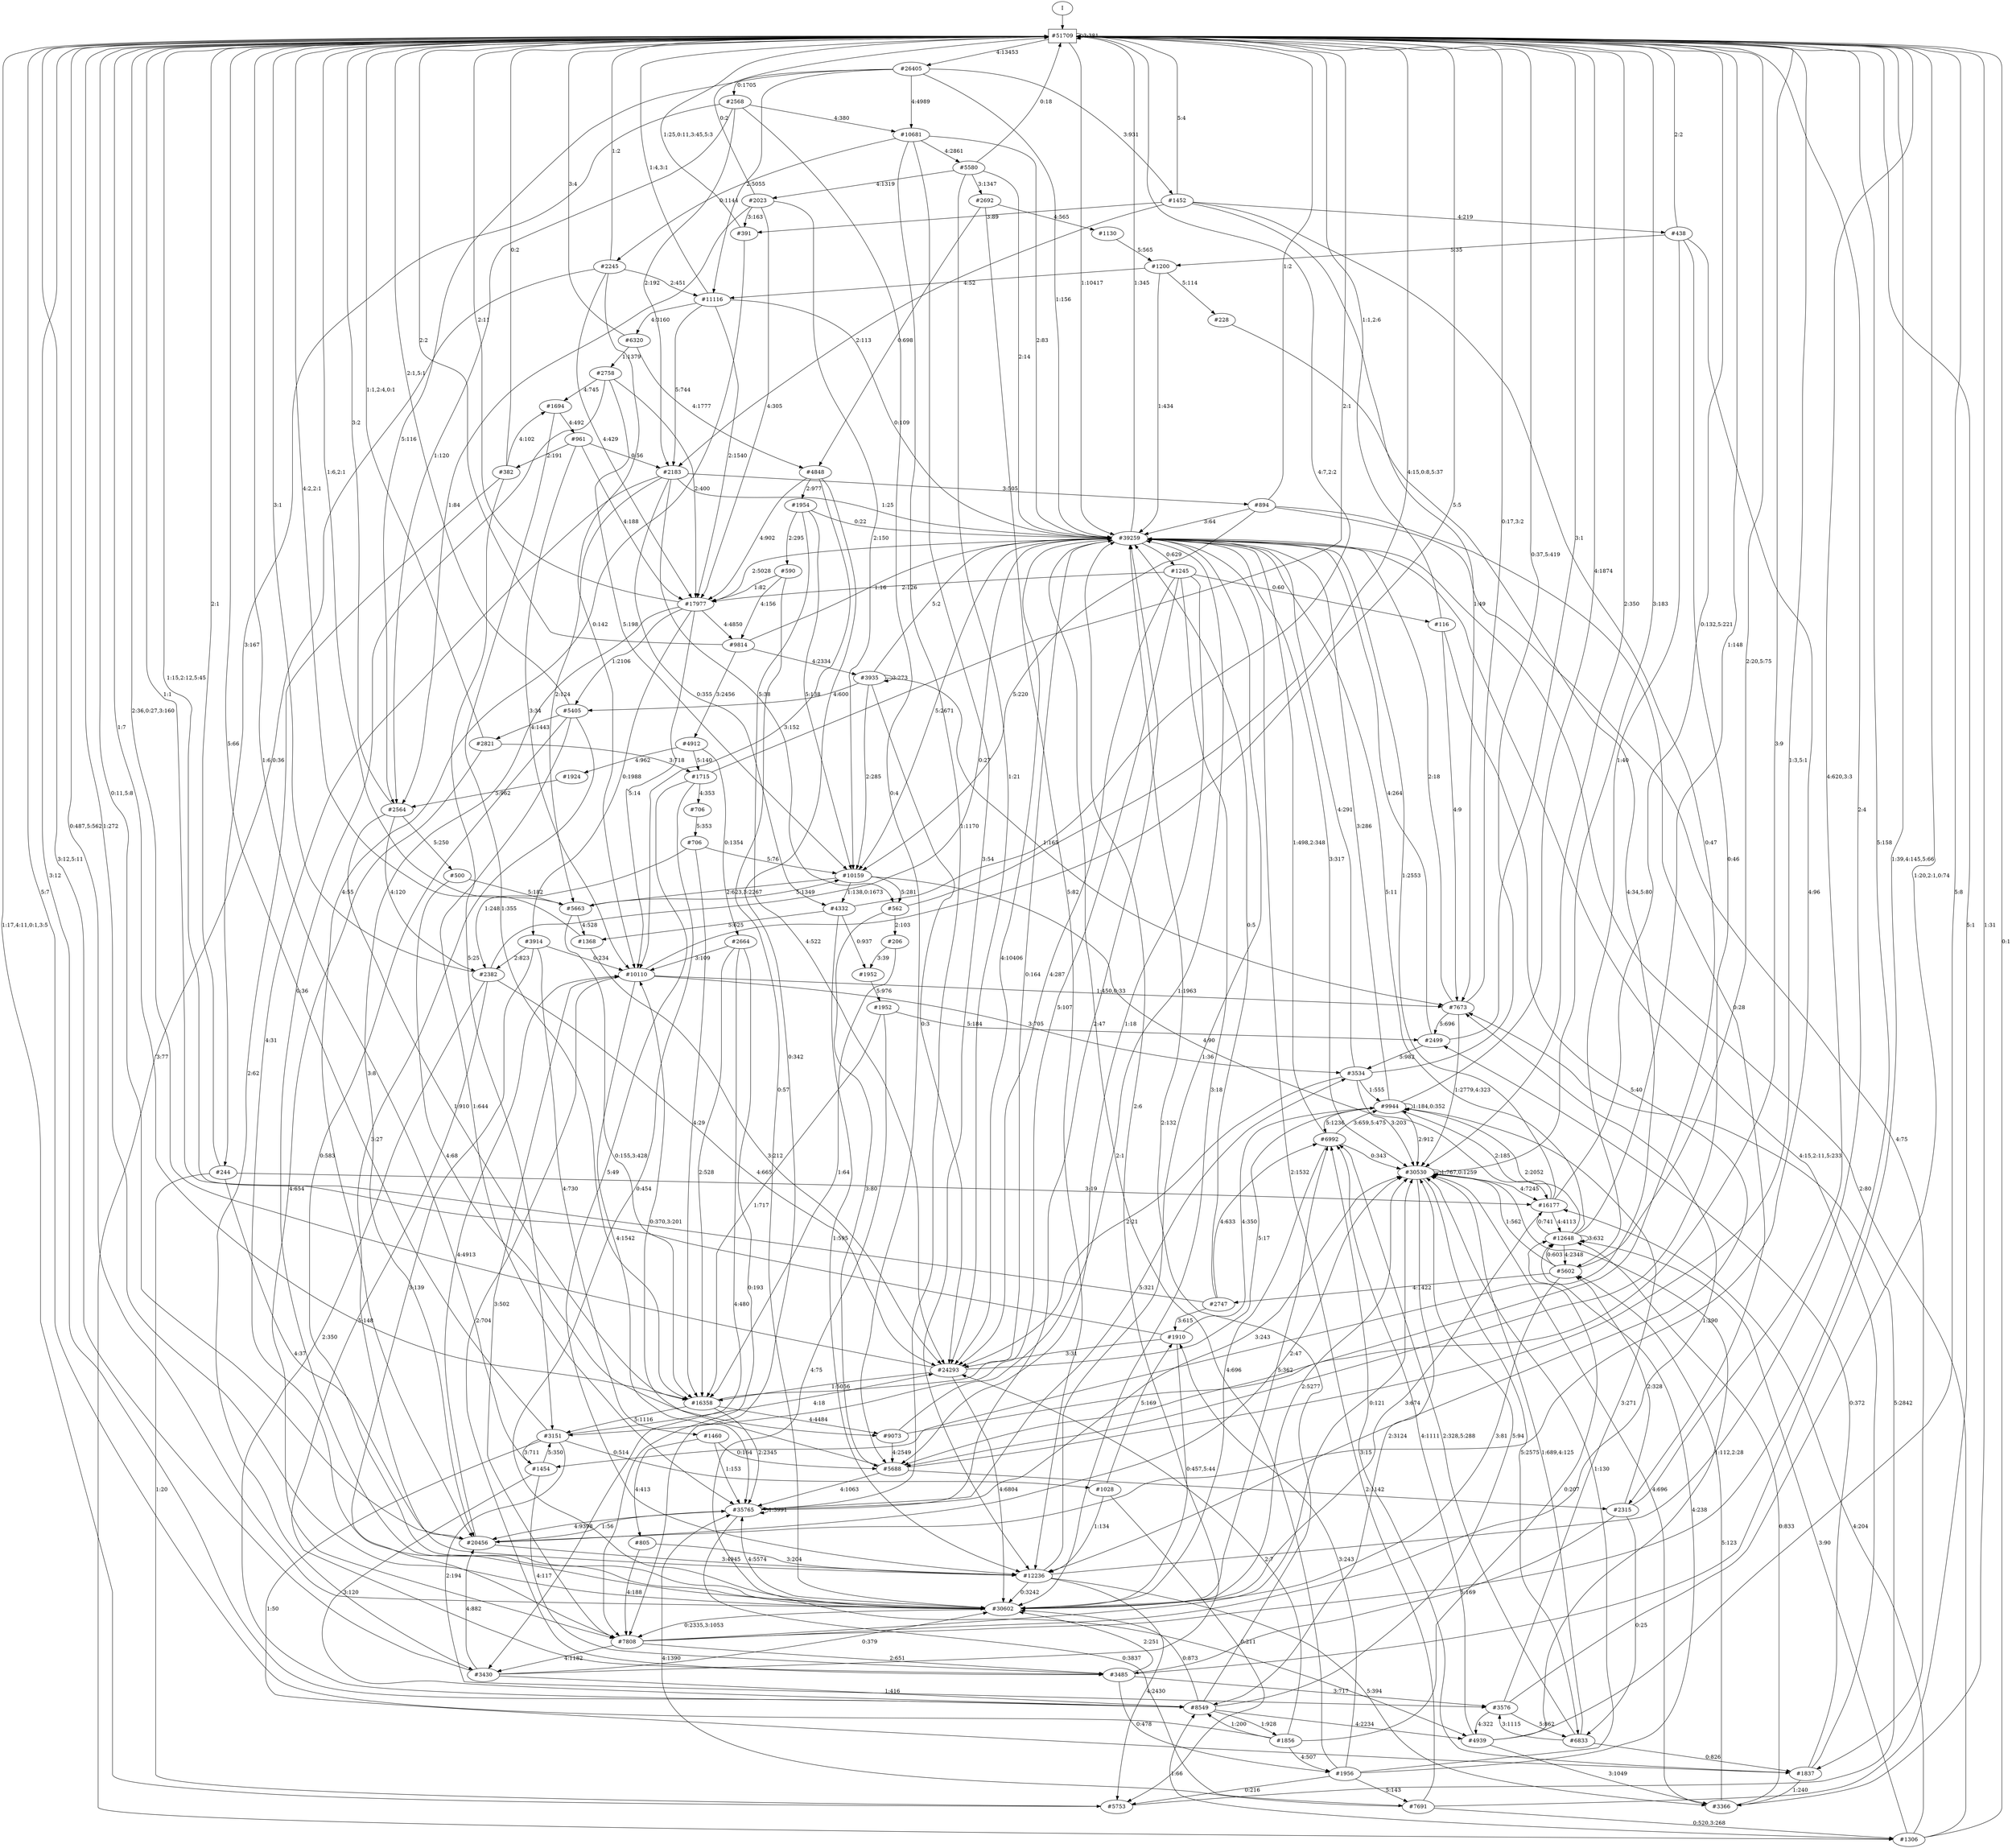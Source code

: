 // produced with flexfringe from git commitd1cf04ada0831d0605a3651971ef9a02091d8823
// dfasat/flexfringe -h=alergia -d=alergia_data -o=experiments/flexfringe_pautomac_study/flexfringe_data/exp6_n5_x0_w1_a1_b0_f1_I0_J0_K0_t1_l0_p0_07999999999999999dfa -n=5 -x=0 -w=1 -a=1 -b=0 -f=1 -I=0 -J=0 -K=0 -t=1 -l=0 -p=0.07999999999999999 /Users/nicholasrenninger/Google Drive/Grad School/specification learning/code/DPFA_DTS_product_experiment/dfasatInvestigations/experiments/flexfringe_pautomac_study/flexfringe_data/flexfringe_pautomac_study_train 
digraph DFA {
	0 [label="root" shape=box];
		I -> 0;
	0 [ label="#51709"  ];
		0 -> 0 [label="3:381"  ];
		0 -> 1 [label="1:10417"  ];
		0 -> 3 [label="0:487,5:562"  ];
		0 -> 4 [label="2:350"  ];
		0 -> 11 [label="4:13453"  ];
	1 [ label="#39259"  ];
		1 -> 0 [label="1:345"  ];
		1 -> 2 [label="4:10406"  ];
		1 -> 4 [label="3:317"  ];
		1 -> 874 [label="0:629"  ];
		1 -> 249 [label="5:2671"  ];
		1 -> 306 [label="2:5028"  ];
	2 [ label="#24293"  ];
		2 -> 0 [label="2:36,0:27,3:160"  ];
		2 -> 3 [label="4:6804"  ];
		2 -> 669 [label="5:17"  ];
		2 -> 132 [label="1:5056"  ];
	132 [ label="#16358"  ];
		132 -> 0 [label="1:7"  ];
		132 -> 1 [label="0:164"  ];
		132 -> 504 [label="5:1116"  ];
		132 -> 133 [label="4:4484"  ];
		132 -> 371 [label="2:2345"  ];
	133 [ label="#9073"  ];
		133 -> 0 [label="3:9"  ];
		133 -> 1 [label="1:1963"  ];
		133 -> 134 [label="4:2549"  ];
	134 [ label="#5688"  ];
		134 -> 0 [label="1:3,5:1"  ];
		134 -> 135 [label="2:1142"  ];
		134 -> 371 [label="4:1063"  ];
		134 -> 1205 [label="0:370,3:201"  ];
	135 [ label="#2315"  ];
		135 -> 0 [label="4:620,3:3"  ];
		135 -> 451 [label="0:25"  ];
		135 -> 3469 [label="2:328"  ];
		135 -> 12729 [label="5:169"  ];
	504 [ label="#3151"  ];
		504 -> 0 [label="5:66"  ];
		504 -> 2 [label="4:18"  ];
		504 -> 505 [label="3:711"  ];
		504 -> 1618 [label="1:50"  ];
		504 -> 4627 [label="0:514"  ];
		504 -> 4656 [label="2:194"  ];
	4627 [ label="#1028"  ];
		4627 -> 6717 [label="5:169"  ];
		4627 -> 1194 [label="1:134"  ];
		4627 -> 7326 [label="0:211"  ];
	505 [ label="#1454"  ];
		505 -> 0 [label="1:6,0:36"  ];
		505 -> 504 [label="5:350"  ];
		505 -> 163 [label="3:120"  ];
		505 -> 12729 [label="4:117"  ];
	3 [ label="#30602"  ];
		3 -> 0 [label="1:272"  ];
		3 -> 4 [label="2:5277"  ];
		3 -> 762 [label="0:2335,3:1053"  ];
		3 -> 8288 [label="5:362"  ];
		3 -> 371 [label="4:5574"  ];
	371 [ label="#35765"  ];
		371 -> 1 [label="2:47"  ];
		371 -> 4 [label="3:243"  ];
		371 -> 790 [label="0:3837"  ];
		371 -> 371 [label="1:3991"  ];
		371 -> 1193 [label="4:9398"  ];
		371 -> 1620 [label="5:321"  ];
	1193 [ label="#20456"  ];
		1193 -> 0 [label="0:11,5:8"  ];
		1193 -> 4 [label="2:47"  ];
		1193 -> 371 [label="1:56"  ];
		1193 -> 1194 [label="3:4945"  ];
		1193 -> 1205 [label="4:4913"  ];
	1205 [ label="#10110"  ];
		1205 -> 0 [label="5:5"  ];
		1205 -> 371 [label="4:1542"  ];
		1205 -> 1620 [label="3:705"  ];
		1205 -> 7327 [label="1:450,0:33"  ];
		1205 -> 12729 [label="2:704"  ];
	12729 [ label="#3485"  ];
		12729 -> 0 [label="1:39,4:145,5:66"  ];
		12729 -> 3 [label="2:251"  ];
		12729 -> 4551 [label="0:478"  ];
		12729 -> 4656 [label="3:717"  ];
	1194 [ label="#12236"  ];
		1194 -> 0 [label="2:4"  ];
		1194 -> 1 [label="1:36"  ];
		1194 -> 3 [label="0:3242"  ];
		1194 -> 3232 [label="5:394"  ];
		1194 -> 7326 [label="4:2430"  ];
	7326 [ label="#5753"  ];
		7326 -> 0 [label="1:17,4:11,0:1,3:5"  ];
		7326 -> 7327 [label="5:2842"  ];
	7327 [ label="#7673"  ];
		7327 -> 0 [label="0:17,3:2"  ];
		7327 -> 1 [label="2:18"  ];
		7327 -> 4 [label="1:2779,4:323"  ];
		7327 -> 1619 [label="5:696"  ];
	790 [ label="#7691"  ];
		790 -> 0 [label="5:1"  ];
		790 -> 1 [label="2:1532"  ];
		790 -> 371 [label="4:1390"  ];
		790 -> 907 [label="0:520,3:268"  ];
	907 [ label="#1306"  ];
		907 -> 0 [label="0:1"  ];
		907 -> 1 [label="2:80"  ];
		907 -> 5 [label="4:204"  ];
		907 -> 668 [label="3:90"  ];
		907 -> 163 [label="1:66"  ];
	4 [ label="#30530"  ];
		4 -> 0 [label="3:183"  ];
		4 -> 4 [label="1:767,0:1259"  ];
		4 -> 5 [label="4:7245"  ];
		4 -> 451 [label="5:2575"  ];
		4 -> 163 [label="2:3124"  ];
	5 [ label="#16177"  ];
		5 -> 0 [label="0:132,5:221"  ];
		5 -> 1 [label="1:2553"  ];
		5 -> 3 [label="3:674"  ];
		5 -> 668 [label="4:4113"  ];
		5 -> 669 [label="2:185"  ];
	668 [ label="#12648"  ];
		668 -> 0 [label="1:148"  ];
		668 -> 1 [label="5:11"  ];
		668 -> 5 [label="0:741"  ];
		668 -> 668 [label="3:632"  ];
		668 -> 669 [label="2:2052"  ];
		668 -> 3469 [label="4:2348"  ];
	3469 [ label="#5602"  ];
		3469 -> 0 [label="2:20,5:75"  ];
		3469 -> 3 [label="3:81"  ];
		3469 -> 4 [label="1:562"  ];
		3469 -> 668 [label="0:603"  ];
		3469 -> 6716 [label="4:1422"  ];
	6716 [ label="#2747"  ];
		6716 -> 0 [label="1:15,2:12,5:45"  ];
		6716 -> 1 [label="0:5"  ];
		6716 -> 8288 [label="4:633"  ];
		6716 -> 6717 [label="3:615"  ];
	6717 [ label="#1910"  ];
		6717 -> 0 [label="1:1"  ];
		6717 -> 2 [label="3:31"  ];
		6717 -> 3 [label="0:457,5:44"  ];
		6717 -> 669 [label="4:350"  ];
	669 [ label="#9944"  ];
		669 -> 0 [label="4:1874"  ];
		669 -> 1 [label="3:286"  ];
		669 -> 4 [label="2:912"  ];
		669 -> 669 [label="1:184,0:352"  ];
		669 -> 8288 [label="5:1236"  ];
	8288 [ label="#6992"  ];
		8288 -> 1 [label="1:498,2:348"  ];
		8288 -> 3 [label="4:696"  ];
		8288 -> 4 [label="0:343"  ];
		8288 -> 669 [label="3:659,5:475"  ];
	163 [ label="#8549"  ];
		163 -> 0 [label="3:12"  ];
		163 -> 1 [label="2:132"  ];
		163 -> 3 [label="0:873"  ];
		163 -> 4 [label="5:94"  ];
		163 -> 164 [label="4:2234"  ];
		163 -> 4550 [label="1:928"  ];
	4550 [ label="#1856"  ];
		4550 -> 0 [label="5:7"  ];
		4550 -> 2 [label="2:7"  ];
		4550 -> 668 [label="0:207"  ];
		4550 -> 163 [label="1:200"  ];
		4550 -> 4551 [label="4:507"  ];
	4551 [ label="#1956"  ];
		4551 -> 1 [label="2:1"  ];
		4551 -> 4 [label="1:130"  ];
		4551 -> 668 [label="4:238"  ];
		4551 -> 790 [label="5:143"  ];
		4551 -> 6717 [label="3:243"  ];
		4551 -> 7326 [label="0:216"  ];
	164 [ label="#4939"  ];
		164 -> 0 [label="5:8"  ];
		164 -> 4 [label="1:112,2:28"  ];
		164 -> 8288 [label="4:1111"  ];
		164 -> 3232 [label="3:1049"  ];
	3232 [ label="#3366"  ];
		3232 -> 0 [label="1:31"  ];
		3232 -> 4 [label="4:696"  ];
		3232 -> 668 [label="0:833"  ];
		3232 -> 3469 [label="5:123"  ];
	451 [ label="#6833"  ];
		451 -> 4 [label="1:689,4:125"  ];
		451 -> 8288 [label="2:328,5:288"  ];
		451 -> 1618 [label="0:826"  ];
		451 -> 4656 [label="3:1115"  ];
	1618 [ label="#1837"  ];
		1618 -> 1 [label="4:15,2:11,5:233"  ];
		1618 -> 8288 [label="3:15"  ];
		1618 -> 1619 [label="0:372"  ];
		1618 -> 3232 [label="1:240"  ];
	1619 [ label="#2499"  ];
		1619 -> 0 [label="3:1"  ];
		1619 -> 1 [label="4:264"  ];
		1619 -> 1620 [label="5:982"  ];
	1620 [ label="#3534"  ];
		1620 -> 0 [label="0:37,5:419"  ];
		1620 -> 1 [label="4:291"  ];
		1620 -> 2 [label="2:21"  ];
		1620 -> 4 [label="3:203"  ];
		1620 -> 669 [label="1:555"  ];
	4656 [ label="#3576"  ];
		4656 -> 0 [label="1:20,2:1,0:74"  ];
		4656 -> 451 [label="5:862"  ];
		4656 -> 669 [label="3:271"  ];
		4656 -> 164 [label="4:322"  ];
	762 [ label="#7808"  ];
		762 -> 0 [label="5:158"  ];
		762 -> 4 [label="0:121"  ];
		762 -> 1205 [label="3:502"  ];
		762 -> 4533 [label="4:1182"  ];
		762 -> 7327 [label="1:290"  ];
		762 -> 12729 [label="2:651"  ];
	4533 [ label="#3430"  ];
		4533 -> 0 [label="3:12,5:11"  ];
		4533 -> 1 [label="2:6"  ];
		4533 -> 3 [label="0:379"  ];
		4533 -> 163 [label="1:416"  ];
		4533 -> 1193 [label="4:882"  ];
	306 [ label="#17977"  ];
		306 -> 0 [label="2:11"  ];
		306 -> 588 [label="1:2106"  ];
		306 -> 769 [label="4:4850"  ];
		306 -> 307 [label="0:1988"  ];
		306 -> 1193 [label="3:8"  ];
		306 -> 1205 [label="5:14"  ];
	588 [ label="#5405"  ];
		588 -> 0 [label="2:1,5:1"  ];
		588 -> 3 [label="0:583"  ];
		588 -> 589 [label="4:1443"  ];
		588 -> 371 [label="1:644"  ];
		588 -> 1194 [label="3:27"  ];
	589 [ label="#2821"  ];
		589 -> 0 [label="1:1,2:4,0:1"  ];
		589 -> 762 [label="4:654"  ];
		589 -> 2978 [label="3:718"  ];
	2978 [ label="#1715"  ];
		2978 -> 0 [label="2:1"  ];
		2978 -> 3 [label="0:454"  ];
		2978 -> 1194 [label="5:49"  ];
		2978 -> 2979 [label="4:353"  ];
	2979 [ label="#706"  ];
		2979 -> 2980 [label="5:353"  ];
	2980 [ label="#706"  ];
		2980 -> 825 [label="1:248"  ];
		2980 -> 132 [label="4:29"  ];
		2980 -> 249 [label="5:76"  ];
	769 [ label="#9814"  ];
		769 -> 0 [label="2:2"  ];
		769 -> 1 [label="1:16"  ];
		769 -> 770 [label="3:2456"  ];
		769 -> 1772 [label="4:2334"  ];
	1772 [ label="#3935"  ];
		1772 -> 1 [label="5:2"  ];
		1772 -> 2 [label="0:3"  ];
		1772 -> 588 [label="4:600"  ];
		1772 -> 249 [label="2:285"  ];
		1772 -> 1772 [label="3:273"  ];
		1772 -> 7327 [label="1:165"  ];
	770 [ label="#4912"  ];
		770 -> 771 [label="4:962"  ];
		770 -> 1773 [label="0:1354"  ];
		770 -> 2978 [label="5:140"  ];
	771 [ label="#1924"  ];
		771 -> 772 [label="5:962"  ];
	772 [ label="#2564"  ];
		772 -> 0 [label="3:2"  ];
		772 -> 773 [label="5:250"  ];
		772 -> 825 [label="4:120"  ];
		772 -> 132 [label="1:910"  ];
	773 [ label="#500"  ];
		773 -> 133 [label="4:68"  ];
		773 -> 303 [label="5:182"  ];
	1773 [ label="#2664"  ];
		1773 -> 762 [label="0:193"  ];
		1773 -> 132 [label="2:528"  ];
		1773 -> 1205 [label="3:109"  ];
		1773 -> 4533 [label="4:480"  ];
	307 [ label="#3914"  ];
		307 -> 762 [label="3:139"  ];
		307 -> 825 [label="2:823"  ];
		307 -> 308 [label="4:730"  ];
		307 -> 1205 [label="0:234"  ];
	308 [ label="#1460"  ];
		308 -> 134 [label="0:164"  ];
		308 -> 371 [label="1:153"  ];
		308 -> 2660 [label="4:413"  ];
	2660 [ label="#805"  ];
		2660 -> 762 [label="4:188"  ];
		2660 -> 1194 [label="3:204"  ];
	825 [ label="#2382"  ];
		825 -> 0 [label="3:1"  ];
		825 -> 1 [label="0:27"  ];
		825 -> 2 [label="4:665"  ];
		825 -> 163 [label="2:350"  ];
		825 -> 12729 [label="5:148"  ];
	874 [ label="#1245"  ];
		874 -> 2 [label="4:287"  ];
		874 -> 3 [label="3:18"  ];
		874 -> 504 [label="5:107"  ];
		874 -> 134 [label="1:18"  ];
		874 -> 306 [label="2:126"  ];
		874 -> 47873 [label="0:60"  ];
	47873 [ label="#116"  ];
		47873 -> 0 [label="1:1,2:6"  ];
		47873 -> 1194 [label="5:40"  ];
		47873 -> 7327 [label="4:9"  ];
	249 [ label="#10159"  ];
		249 -> 5 [label="4:90"  ];
		249 -> 250 [label="1:138,0:1673"  ];
		249 -> 303 [label="2:623,3:2267"  ];
		249 -> 7085 [label="5:281"  ];
	250 [ label="#4332"  ];
		250 -> 0 [label="4:7,2:2"  ];
		250 -> 481 [label="5:625"  ];
		250 -> 251 [label="0:937"  ];
		250 -> 1194 [label="1:595"  ];
	251 [ label="#1952"  ];
		251 -> 252 [label="5:976"  ];
	252 [ label="#1952"  ];
		252 -> 132 [label="1:717"  ];
		252 -> 164 [label="4:75"  ];
		252 -> 1619 [label="5:184"  ];
	481 [ label="#1368"  ];
		481 -> 0 [label="4:2,2:1"  ];
		481 -> 2 [label="3:212"  ];
	303 [ label="#5663"  ];
		303 -> 0 [label="1:6,2:1"  ];
		303 -> 481 [label="4:528"  ];
		303 -> 132 [label="0:155,3:428"  ];
		303 -> 249 [label="5:1349"  ];
	7085 [ label="#562"  ];
		7085 -> 0 [label="4:15,0:8,5:37"  ];
		7085 -> 134 [label="3:80"  ];
		7085 -> 8956 [label="2:103"  ];
	8956 [ label="#206"  ];
		8956 -> 132 [label="1:64"  ];
		8956 -> 251 [label="3:39"  ];
	11 [ label="#26405"  ];
		11 -> 1 [label="1:156"  ];
		11 -> 12 [label="2:5055"  ];
		11 -> 26 [label="4:4989"  ];
		11 -> 772 [label="5:116"  ];
		11 -> 370 [label="0:1705"  ];
		11 -> 383 [label="3:931"  ];
	26 [ label="#10681"  ];
		26 -> 1 [label="2:83"  ];
		26 -> 27 [label="0:1144"  ];
		26 -> 50 [label="4:2861"  ];
		26 -> 371 [label="1:1170"  ];
		26 -> 1194 [label="3:54"  ];
	50 [ label="#5580"  ];
		50 -> 0 [label="0:18"  ];
		50 -> 1 [label="2:14"  ];
		50 -> 2 [label="1:21"  ];
		50 -> 51 [label="4:1319"  ];
		50 -> 411 [label="3:1347"  ];
	51 [ label="#2023"  ];
		51 -> 0 [label="0:2"  ];
		51 -> 772 [label="1:84"  ];
		51 -> 249 [label="2:150"  ];
		51 -> 306 [label="4:305"  ];
		51 -> 1433 [label="3:163"  ];
	1433 [ label="#391"  ];
		1433 -> 0 [label="1:25,0:11,3:45,5:3"  ];
		1433 -> 1193 [label="4:55"  ];
	411 [ label="#2692"  ];
		411 -> 742 [label="4:565"  ];
		411 -> 217 [label="0:698"  ];
		411 -> 1194 [label="5:82"  ];
	742 [ label="#1130"  ];
		742 -> 743 [label="5:565"  ];
	743 [ label="#1200"  ];
		743 -> 1 [label="1:434"  ];
		743 -> 12 [label="4:52"  ];
		743 -> 2388 [label="5:114"  ];
	2388 [ label="#228"  ];
		2388 -> 505 [label="4:34,5:80"  ];
	27 [ label="#2245"  ];
		27 -> 0 [label="1:2"  ];
		27 -> 12 [label="2:451"  ];
		27 -> 306 [label="4:429"  ];
		27 -> 907 [label="3:77"  ];
		27 -> 1205 [label="0:142"  ];
	12 [ label="#11116"  ];
		12 -> 0 [label="1:4,3:1"  ];
		12 -> 1 [label="0:109"  ];
		12 -> 13 [label="5:744"  ];
		12 -> 93 [label="4:3160"  ];
		12 -> 306 [label="2:1540"  ];
	93 [ label="#6320"  ];
		93 -> 0 [label="3:4"  ];
		93 -> 94 [label="1:1379"  ];
		93 -> 217 [label="4:1777"  ];
	94 [ label="#2758"  ];
		94 -> 3 [label="0:36"  ];
		94 -> 95 [label="4:745"  ];
		94 -> 249 [label="5:198"  ];
		94 -> 306 [label="2:400"  ];
	95 [ label="#1694"  ];
		95 -> 96 [label="4:492"  ];
		95 -> 132 [label="1:355"  ];
	96 [ label="#961"  ];
		96 -> 13 [label="0:56"  ];
		96 -> 306 [label="4:188"  ];
		96 -> 1205 [label="3:34"  ];
		96 -> 1487 [label="2:191"  ];
	1487 [ label="#382"  ];
		1487 -> 0 [label="0:2"  ];
		1487 -> 504 [label="5:25"  ];
		1487 -> 95 [label="4:102"  ];
		1487 -> 4533 [label="2:62"  ];
	217 [ label="#4848"  ];
		217 -> 762 [label="0:342"  ];
		217 -> 270 [label="2:977"  ];
		217 -> 306 [label="4:902"  ];
		217 -> 1205 [label="3:152"  ];
	270 [ label="#1954"  ];
		270 -> 1 [label="0:22"  ];
		270 -> 2 [label="4:522"  ];
		270 -> 249 [label="5:138"  ];
		270 -> 271 [label="2:295"  ];
	271 [ label="#590"  ];
		271 -> 3 [label="0:57"  ];
		271 -> 769 [label="4:156"  ];
		271 -> 306 [label="1:82"  ];
	13 [ label="#2183"  ];
		13 -> 1 [label="1:25"  ];
		13 -> 3 [label="4:31"  ];
		13 -> 250 [label="0:355"  ];
		13 -> 303 [label="2:124"  ];
		13 -> 7085 [label="5:38"  ];
		13 -> 3489 [label="3:505"  ];
	3489 [ label="#894"  ];
		3489 -> 0 [label="1:2"  ];
		3489 -> 1 [label="3:64"  ];
		3489 -> 135 [label="0:28"  ];
		3489 -> 249 [label="5:220"  ];
		3489 -> 1618 [label="4:75"  ];
	370 [ label="#2568"  ];
		370 -> 13 [label="2:192"  ];
		370 -> 26 [label="4:380"  ];
		370 -> 772 [label="1:120"  ];
		370 -> 134 [label="0:4"  ];
		370 -> 1093 [label="3:167"  ];
	1093 [ label="#244"  ];
		1093 -> 0 [label="2:1"  ];
		1093 -> 5 [label="3:19"  ];
		1093 -> 1193 [label="4:37"  ];
		1093 -> 7326 [label="1:20"  ];
	383 [ label="#1452"  ];
		383 -> 0 [label="5:4"  ];
		383 -> 13 [label="2:113"  ];
		383 -> 134 [label="0:47"  ];
		383 -> 384 [label="4:219"  ];
		383 -> 1433 [label="3:89"  ];
		383 -> 7327 [label="1:49"  ];
	384 [ label="#438"  ];
		384 -> 0 [label="2:2"  ];
		384 -> 743 [label="5:35"  ];
		384 -> 134 [label="0:46"  ];
		384 -> 1193 [label="4:96"  ];
		384 -> 3469 [label="1:40"  ];
}
